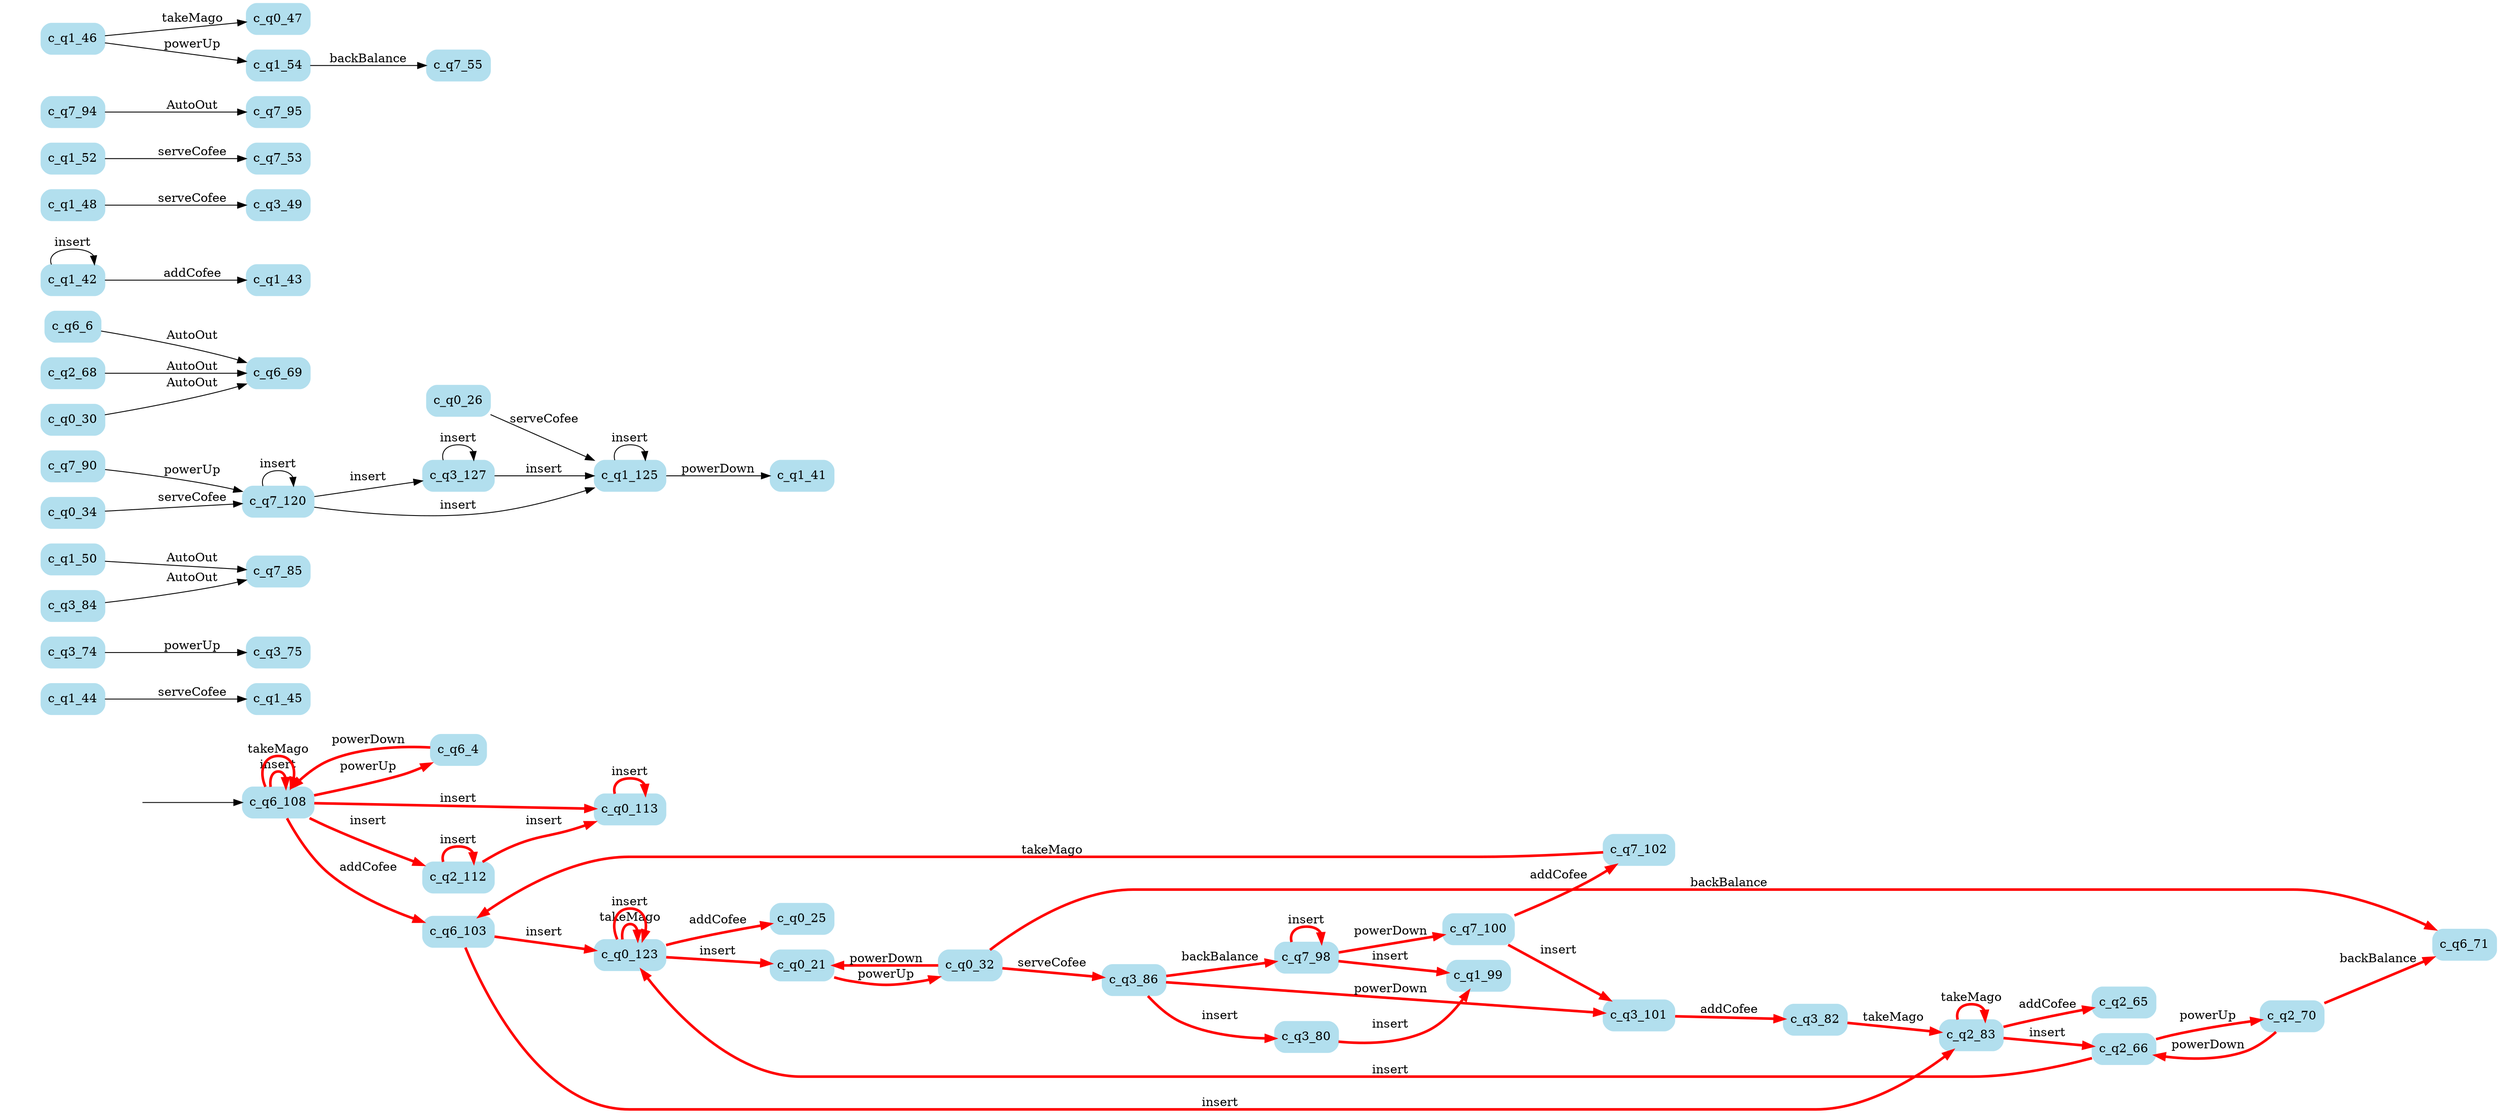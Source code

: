 digraph G {

	rankdir = LR;

	start_c_q6_108[style=invisible];

	node[shape=box, style="rounded, filled", color=lightblue2];

	c_q1_44[label="c_q1_44"];
	c_q2_70[label="c_q2_70"];
	c_q3_80[label="c_q3_80"];
	c_q3_74[label="c_q3_74"];
	c_q3_82[label="c_q3_82"];
	c_q2_112[label="c_q2_112"];
	c_q0_113[label="c_q0_113"];
	c_q7_85[label="c_q7_85"];
	c_q7_120[label="c_q7_120"];
	c_q6_6[label="c_q6_6"];
	c_q3_101[label="c_q3_101"];
	c_q2_66[label="c_q2_66"];
	c_q1_43[label="c_q1_43"];
	c_q0_32[label="c_q0_32"];
	c_q1_50[label="c_q1_50"];
	c_q1_48[label="c_q1_48"];
	c_q3_49[label="c_q3_49"];
	c_q2_68[label="c_q2_68"];
	c_q6_4[label="c_q6_4"];
	c_q0_25[label="c_q0_25"];
	c_q0_26[label="c_q0_26"];
	c_q7_102[label="c_q7_102"];
	c_q7_53[label="c_q7_53"];
	c_q7_90[label="c_q7_90"];
	c_q6_69[label="c_q6_69"];
	c_q3_84[label="c_q3_84"];
	c_q0_123[label="c_q0_123"];
	c_q3_86[label="c_q3_86"];
	c_q7_98[label="c_q7_98"];
	c_q6_71[label="c_q6_71"];
	c_q1_52[label="c_q1_52"];
	c_q7_94[label="c_q7_94"];
	c_q7_55[label="c_q7_55"];
	c_q0_21[label="c_q0_21"];
	c_q1_41[label="c_q1_41"];
	c_q6_108[label="c_q6_108"];
	c_q0_47[label="c_q0_47"];
	c_q3_127[label="c_q3_127"];
	c_q1_46[label="c_q1_46"];
	c_q2_83[label="c_q2_83"];
	c_q0_34[label="c_q0_34"];
	c_q6_103[label="c_q6_103"];
	c_q1_99[label="c_q1_99"];
	c_q7_100[label="c_q7_100"];
	c_q7_95[label="c_q7_95"];
	c_q3_75[label="c_q3_75"];
	c_q1_125[label="c_q1_125"];
	c_q0_30[label="c_q0_30"];
	c_q2_65[label="c_q2_65"];
	c_q1_42[label="c_q1_42"];
	c_q1_45[label="c_q1_45"];
	c_q1_54[label="c_q1_54"];

	start_c_q6_108 -> c_q6_108;
	c_q6_108 -> c_q6_108[label="insert", penwidth=3, color=red];
	c_q6_108 -> c_q6_4[label="powerUp", penwidth=3, color=red];
	c_q6_4 -> c_q6_108[label="powerDown", penwidth=3, color=red];
	c_q6_6 -> c_q6_69[label="AutoOut"];
	c_q6_108 -> c_q6_108[label="takeMago", penwidth=3, color=red];
	c_q6_108 -> c_q6_103[label="addCofee", penwidth=3, color=red];
	c_q6_103 -> c_q0_123[label="insert", penwidth=3, color=red];
	c_q6_103 -> c_q2_83[label="insert", penwidth=3, color=red];
	c_q0_123 -> c_q0_21[label="insert", penwidth=3, color=red];
	c_q0_21 -> c_q0_32[label="powerUp", penwidth=3, color=red];
	c_q0_32 -> c_q0_21[label="powerDown", penwidth=3, color=red];
	c_q0_123 -> c_q0_123[label="takeMago", penwidth=3, color=red];
	c_q0_123 -> c_q0_25[label="addCofee", penwidth=3, color=red];
	c_q0_26 -> c_q1_125[label="serveCofee"];
	c_q0_32 -> c_q3_86[label="serveCofee", penwidth=3, color=red];
	c_q0_30 -> c_q6_69[label="AutoOut"];
	c_q0_32 -> c_q6_71[label="backBalance", penwidth=3, color=red];
	c_q0_34 -> c_q7_120[label="serveCofee"];
	c_q1_42 -> c_q1_42[label="insert"];
	c_q1_46 -> c_q1_54[label="powerUp"];
	c_q1_125 -> c_q1_41[label="powerDown"];
	c_q1_42 -> c_q1_43[label="addCofee"];
	c_q1_44 -> c_q1_45[label="serveCofee"];
	c_q1_46 -> c_q0_47[label="takeMago"];
	c_q1_48 -> c_q3_49[label="serveCofee"];
	c_q1_50 -> c_q7_85[label="AutoOut"];
	c_q1_52 -> c_q7_53[label="serveCofee"];
	c_q1_54 -> c_q7_55[label="backBalance"];
	c_q2_83 -> c_q2_66[label="insert", penwidth=3, color=red];
	c_q2_66 -> c_q2_70[label="powerUp", penwidth=3, color=red];
	c_q2_70 -> c_q2_66[label="powerDown", penwidth=3, color=red];
	c_q2_83 -> c_q2_83[label="takeMago", penwidth=3, color=red];
	c_q2_83 -> c_q2_65[label="addCofee", penwidth=3, color=red];
	c_q2_66 -> c_q0_123[label="insert", penwidth=3, color=red];
	c_q2_68 -> c_q6_69[label="AutoOut"];
	c_q2_70 -> c_q6_71[label="backBalance", penwidth=3, color=red];
	c_q3_86 -> c_q3_80[label="insert", penwidth=3, color=red];
	c_q3_74 -> c_q3_75[label="powerUp"];
	c_q3_86 -> c_q3_101[label="powerDown", penwidth=3, color=red];
	c_q3_101 -> c_q3_82[label="addCofee", penwidth=3, color=red];
	c_q3_80 -> c_q1_99[label="insert", penwidth=3, color=red];
	c_q3_82 -> c_q2_83[label="takeMago", penwidth=3, color=red];
	c_q3_84 -> c_q7_85[label="AutoOut"];
	c_q3_86 -> c_q7_98[label="backBalance", penwidth=3, color=red];
	c_q7_98 -> c_q7_98[label="insert", penwidth=3, color=red];
	c_q7_90 -> c_q7_120[label="powerUp"];
	c_q7_98 -> c_q7_100[label="powerDown", penwidth=3, color=red];
	c_q7_94 -> c_q7_95[label="AutoOut"];
	c_q7_100 -> c_q7_102[label="addCofee", penwidth=3, color=red];
	c_q7_98 -> c_q1_99[label="insert", penwidth=3, color=red];
	c_q7_100 -> c_q3_101[label="insert", penwidth=3, color=red];
	c_q7_102 -> c_q6_103[label="takeMago", penwidth=3, color=red];
	c_q6_108 -> c_q0_113[label="insert", penwidth=3, color=red];
	c_q0_113 -> c_q0_113[label="insert", penwidth=3, color=red];
	c_q6_108 -> c_q2_112[label="insert", penwidth=3, color=red];
	c_q2_112 -> c_q2_112[label="insert", penwidth=3, color=red];
	c_q2_112 -> c_q0_113[label="insert", penwidth=3, color=red];
	c_q1_125 -> c_q1_125[label="insert"];
	c_q7_120 -> c_q7_120[label="insert"];
	c_q7_120 -> c_q1_125[label="insert"];
	c_q7_120 -> c_q3_127[label="insert"];
	c_q0_123 -> c_q0_123[label="insert", penwidth=3, color=red];
	c_q3_127 -> c_q1_125[label="insert"];
	c_q3_127 -> c_q3_127[label="insert"];

}